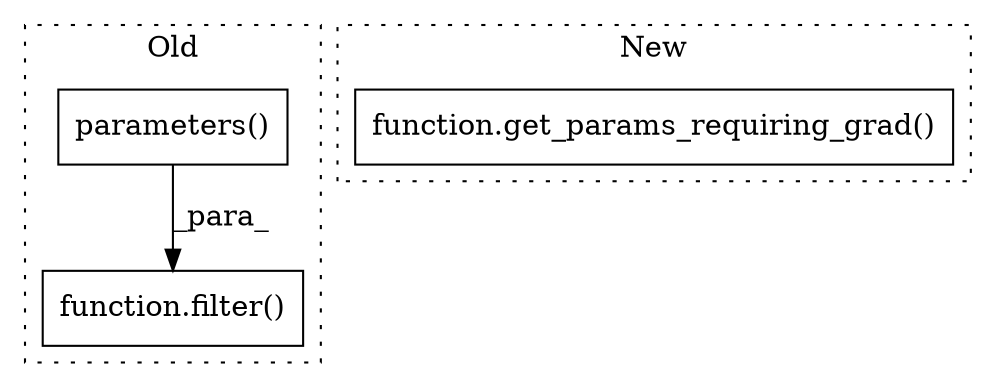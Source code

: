 digraph G {
subgraph cluster0 {
1 [label="function.filter()" a="75" s="2341,2397" l="7,1" shape="box"];
3 [label="parameters()" a="75" s="2375" l="22" shape="box"];
label = "Old";
style="dotted";
}
subgraph cluster1 {
2 [label="function.get_params_requiring_grad()" a="75" s="2170,2201" l="26,1" shape="box"];
label = "New";
style="dotted";
}
3 -> 1 [label="_para_"];
}